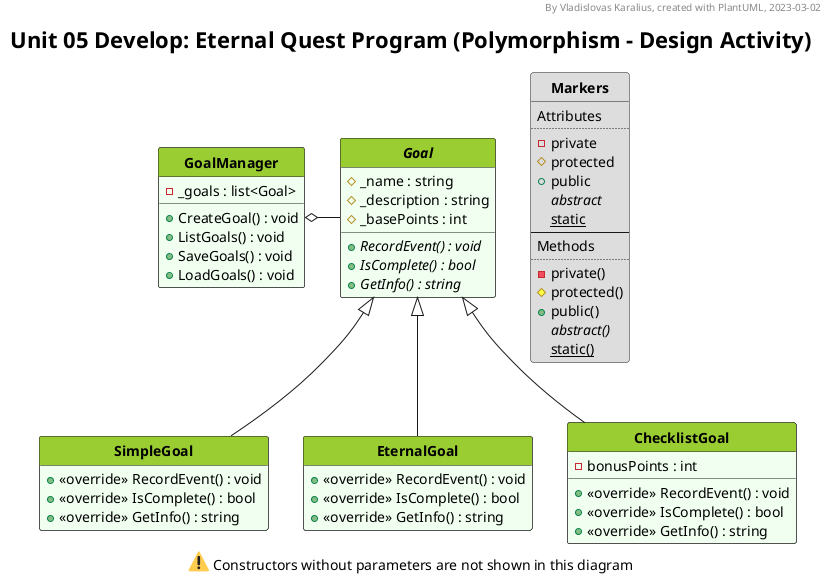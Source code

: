 @startuml UML_diagram

'--Formatting options--
hide circle
hide empty members
'skinparam classAttributeIconSize 0
skinparam style strictuml
'skinparam groupInheritance 2
'skinparam linetype ortho
'skinparam Nodesep 15
'skinparam Ranksep 25
'left to right direction

'--Styling--
'skinparam BackgroundColor White/LightGreen
skinparam TitleFontSize 22

<style>
classDiagram {
  class {
    '-attributes and methods-
    'FontSize 14
    'FontColor black
    'BackgroundColor #fefece
    BackgroundColor #f0fff0
    'RoundCorner 0
    '-class name-
    header {
      'FontSize 12
      'FontColor Black
      FontStyle bold
      BackgroundColor YellowGreen
    }
  }
  note {
    BackgroundColor Yellow
  }
  legend {
    FontSize 20
  }
</style>

'--Header, title, caption--
header By Vladislovas Karalius, created with PlantUML, 2023-03-02
title Unit 05 Develop: Eternal Quest Program (Polymorphism - Design Activity)
caption <:warning:> Constructors without parameters are not shown in this diagram

' Dummy class that explains visibility symbols
class Markers #dddddd {
Attributes
..
- private
# protected
+ public
{abstract} abstract
{static} static
--
Methods
..
- private()
# protected()
+ public()
{abstract} abstract()
{static} static()
}

'Goal -right[hidden]- Markers

'--Main--
class GoalManager{
  - _goals : list<Goal>
  + CreateGoal() : void
  + ListGoals() : void
  + SaveGoals() : void
  + LoadGoals() : void

}
GoalManager o- Goal


abstract class Goal {
  # _name : string
  # _description : string
  # _basePoints : int

  + {abstract} RecordEvent() : void
  + {abstract} IsComplete() : bool
  + {abstract} GetInfo() : string
}

class SimpleGoal extends Goal {
  + <<override>> RecordEvent() : void
  + <<override>> IsComplete() : bool
  + <<override>> GetInfo() : string
}

class EternalGoal extends Goal {
  + <<override>> RecordEvent() : void
  + <<override>> IsComplete() : bool
  + <<override>> GetInfo() : string
}

class ChecklistGoal extends Goal {
  - bonusPoints : int
  + <<override>> RecordEvent() : void
  + <<override>> IsComplete() : bool
  + <<override>> GetInfo() : string
}

' class BreathingActivity {
'   + RunActivity() : void
' }

' class ReflectionActivity {
'   - _reflectionPromptGenerator : ReflectionPromptGenerator
'   - _reflectionQuestionGenerator : ReflectionQuestionGenerator
'   + RunActivity() : void
' }

' class ListingActivity {
'   - _listingPromptGenerator : ListingPromptGenerator
'   - _itemCount : int
'   + RunActivity() : void
' }

' class ReflectionPromptGenerator {
'   - _reflectionPrompts : List<string>
'   + GetPrompt() : string
' }

' class ReflectionQuestionGenerator {
'   - _reflectionQuestions : List<string>
'   + GetQuestion() : string
' }

' class ListingPromptGenerator {
'   - _listingPrompts : List<string>
'   + GetPrompt() : string
' }

' class Animation <<auxiliary>> {
'   + Display(duration : int) : void
' }

' class Countdown <<auxiliary>> {
'   + Display(duration : int) : void
' }

' Activity <|-- BreathingActivity
' Activity <|-- ReflectionActivity
' Activity <|-- ListingActivity
' ReflectionActivity ..> ReflectionPromptGenerator
' ReflectionActivity ..> ReflectionQuestionGenerator
' ListingActivity ..> ListingPromptGenerator
' Activity .left.> Animation
' Activity .right.> Countdown

'--Description--
' legend bottom
' <size:22>__**Core Requirements**__
' The program has one base class **Activity**. This class contains the attributes and methods
' that are common to all activities. Certain functions are put into separate classes as follows:

' * **Animation** class is responsible for displaying the spinner animation for a given duration.
' * **Countdown** class is responsible for displaying the countdown with the interval of 1 second.

' BreathingActivity, ReflectionActivity, and ListingActivity classes are derived from the base
' Activity class. They have attributes and methods that are unique to each of them.
' //RunActivity()// method is named the same, but it performs differently for each activity.

' **BreathingActivity** class has no attributes. It just contains the //RunActivity()// method.
' That is sufficient for this class.

' **ReflectionActivity** class uses two other classes: ReflectionPromptGenerator and
' ReflectionQuestionGenerator.

' * **ReflectionPrompGenerator** provides random prompts for the ReflectionActivity class.
' * **ReflectionQuestionGenerator** provides random Questions for the ReflectionActivity class.

' **ListingActivity** class has an attribute which is used to count the number of items
' that a user types during this activity. It also uses another class: ListingPromptGenerator.

' * **ListingPromptGenerator** provides random prompts for the ListingActivity class.

' <size:22>__**Showing Creativity and Exceeding Requirements**__
' To exceed the core requirements I added the ability to track the activation count and total
' duration for each activity while the program is running. I used static attributes to store
' this information and a static method //DisplayReport()// to view the results. I also added
' another menu item (//4. Display report//) that invokes this method.
' endlegend

@enduml